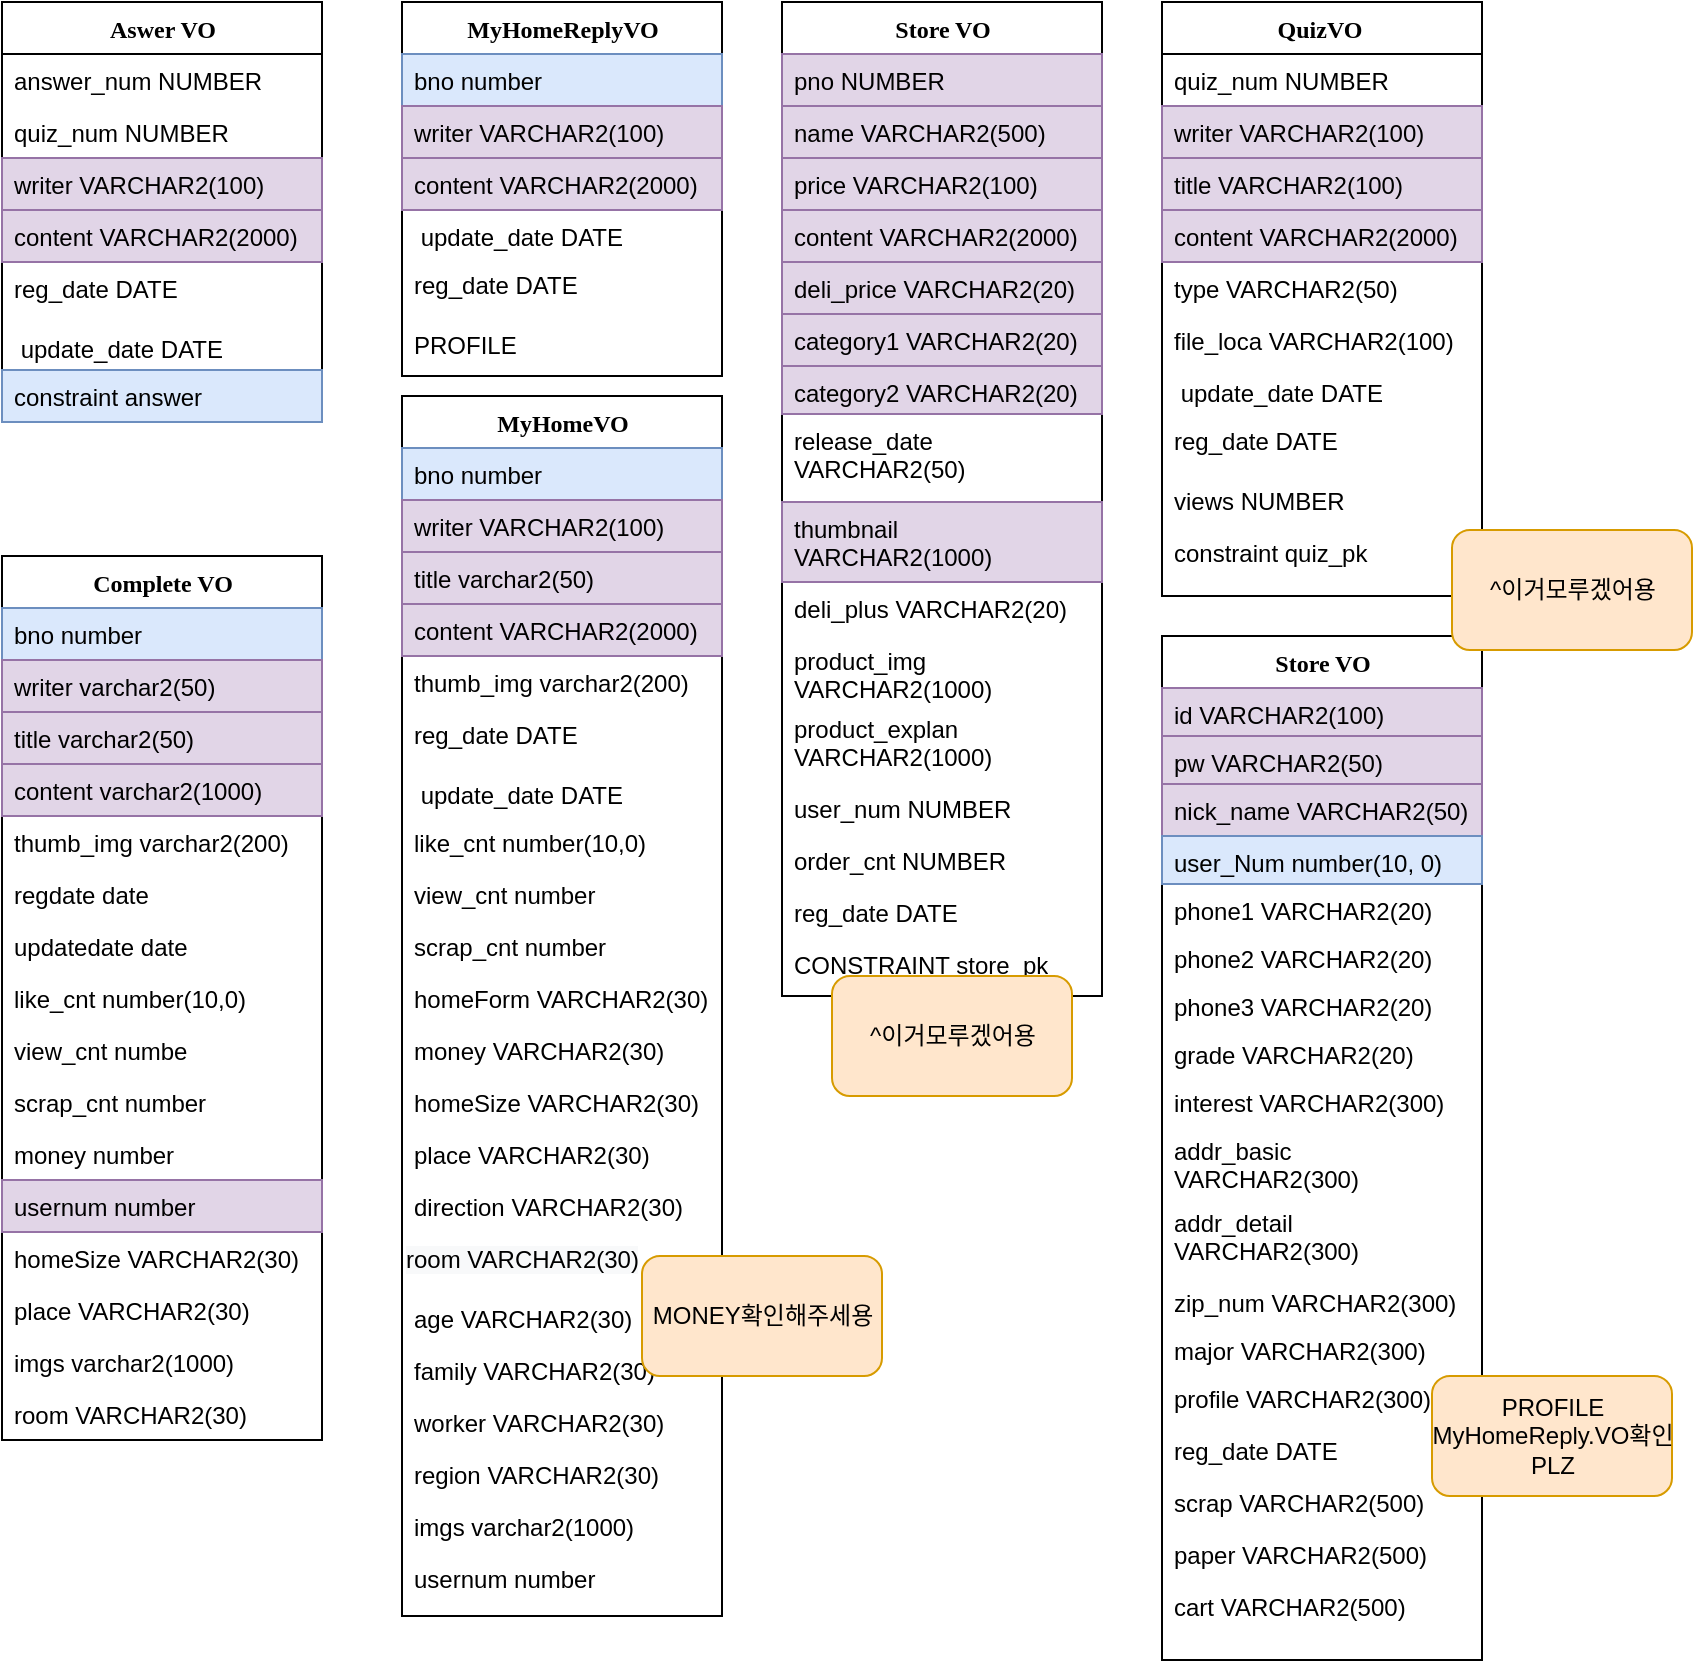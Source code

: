 <mxfile version="15.4.3" type="github">
  <diagram name="Page-1" id="9f46799a-70d6-7492-0946-bef42562c5a5">
    <mxGraphModel dx="954" dy="718" grid="1" gridSize="10" guides="1" tooltips="1" connect="1" arrows="1" fold="1" page="1" pageScale="1" pageWidth="1100" pageHeight="850" background="none" math="0" shadow="0">
      <root>
        <mxCell id="0" />
        <mxCell id="1" parent="0" />
        <mxCell id="78961159f06e98e8-17" value="Aswer VO" style="swimlane;html=1;fontStyle=1;align=center;verticalAlign=top;childLayout=stackLayout;horizontal=1;startSize=26;horizontalStack=0;resizeParent=1;resizeLast=0;collapsible=1;marginBottom=0;swimlaneFillColor=#ffffff;rounded=0;shadow=0;comic=0;labelBackgroundColor=none;strokeWidth=1;fillColor=none;fontFamily=Verdana;fontSize=12" parent="1" vertex="1">
          <mxGeometry x="90" y="83" width="160" height="210" as="geometry" />
        </mxCell>
        <mxCell id="78961159f06e98e8-21" value="answer_num NUMBER" style="text;html=1;strokeColor=none;fillColor=none;align=left;verticalAlign=top;spacingLeft=4;spacingRight=4;whiteSpace=wrap;overflow=hidden;rotatable=0;points=[[0,0.5],[1,0.5]];portConstraint=eastwest;" parent="78961159f06e98e8-17" vertex="1">
          <mxGeometry y="26" width="160" height="26" as="geometry" />
        </mxCell>
        <mxCell id="78961159f06e98e8-23" value="quiz_num NUMBER" style="text;html=1;strokeColor=none;fillColor=none;align=left;verticalAlign=top;spacingLeft=4;spacingRight=4;whiteSpace=wrap;overflow=hidden;rotatable=0;points=[[0,0.5],[1,0.5]];portConstraint=eastwest;" parent="78961159f06e98e8-17" vertex="1">
          <mxGeometry y="52" width="160" height="26" as="geometry" />
        </mxCell>
        <mxCell id="78961159f06e98e8-25" value="writer VARCHAR2(100)&amp;nbsp;" style="text;html=1;strokeColor=#9673a6;fillColor=#e1d5e7;align=left;verticalAlign=top;spacingLeft=4;spacingRight=4;whiteSpace=wrap;overflow=hidden;rotatable=0;points=[[0,0.5],[1,0.5]];portConstraint=eastwest;" parent="78961159f06e98e8-17" vertex="1">
          <mxGeometry y="78" width="160" height="26" as="geometry" />
        </mxCell>
        <mxCell id="78961159f06e98e8-26" value="content VARCHAR2(2000)" style="text;html=1;strokeColor=#9673a6;fillColor=#e1d5e7;align=left;verticalAlign=top;spacingLeft=4;spacingRight=4;whiteSpace=wrap;overflow=hidden;rotatable=0;points=[[0,0.5],[1,0.5]];portConstraint=eastwest;" parent="78961159f06e98e8-17" vertex="1">
          <mxGeometry y="104" width="160" height="26" as="geometry" />
        </mxCell>
        <mxCell id="78961159f06e98e8-24" value="reg_date DATE" style="text;html=1;strokeColor=none;fillColor=none;align=left;verticalAlign=top;spacingLeft=4;spacingRight=4;whiteSpace=wrap;overflow=hidden;rotatable=0;points=[[0,0.5],[1,0.5]];portConstraint=eastwest;" parent="78961159f06e98e8-17" vertex="1">
          <mxGeometry y="130" width="160" height="30" as="geometry" />
        </mxCell>
        <mxCell id="WfXAc8ZXfEWge1UfefIR-1" value="&amp;nbsp;update_date DATE" style="text;html=1;strokeColor=none;fillColor=none;align=left;verticalAlign=top;spacingLeft=4;spacingRight=4;whiteSpace=wrap;overflow=hidden;rotatable=0;points=[[0,0.5],[1,0.5]];portConstraint=eastwest;" vertex="1" parent="78961159f06e98e8-17">
          <mxGeometry y="160" width="160" height="24" as="geometry" />
        </mxCell>
        <mxCell id="78961159f06e98e8-32" value="constraint answer" style="text;html=1;strokeColor=#6c8ebf;fillColor=#dae8fc;align=left;verticalAlign=top;spacingLeft=4;spacingRight=4;whiteSpace=wrap;overflow=hidden;rotatable=0;points=[[0,0.5],[1,0.5]];portConstraint=eastwest;" parent="78961159f06e98e8-17" vertex="1">
          <mxGeometry y="184" width="160" height="26" as="geometry" />
        </mxCell>
        <mxCell id="78961159f06e98e8-30" value="MyHomeReplyVO" style="swimlane;html=1;fontStyle=1;align=center;verticalAlign=top;childLayout=stackLayout;horizontal=1;startSize=26;horizontalStack=0;resizeParent=1;resizeLast=0;collapsible=1;marginBottom=0;swimlaneFillColor=#ffffff;rounded=0;shadow=0;comic=0;labelBackgroundColor=none;strokeWidth=1;fillColor=none;fontFamily=Verdana;fontSize=12" parent="1" vertex="1">
          <mxGeometry x="290" y="83" width="160" height="187" as="geometry" />
        </mxCell>
        <mxCell id="WfXAc8ZXfEWge1UfefIR-13" value="bno number" style="text;html=1;strokeColor=#6c8ebf;fillColor=#dae8fc;align=left;verticalAlign=top;spacingLeft=4;spacingRight=4;whiteSpace=wrap;overflow=hidden;rotatable=0;points=[[0,0.5],[1,0.5]];portConstraint=eastwest;" vertex="1" parent="78961159f06e98e8-30">
          <mxGeometry y="26" width="160" height="26" as="geometry" />
        </mxCell>
        <mxCell id="WfXAc8ZXfEWge1UfefIR-15" value="writer VARCHAR2(100)&amp;nbsp;" style="text;html=1;strokeColor=#9673a6;fillColor=#e1d5e7;align=left;verticalAlign=top;spacingLeft=4;spacingRight=4;whiteSpace=wrap;overflow=hidden;rotatable=0;points=[[0,0.5],[1,0.5]];portConstraint=eastwest;" vertex="1" parent="78961159f06e98e8-30">
          <mxGeometry y="52" width="160" height="26" as="geometry" />
        </mxCell>
        <mxCell id="WfXAc8ZXfEWge1UfefIR-16" value="content VARCHAR2(2000)" style="text;html=1;strokeColor=#9673a6;fillColor=#e1d5e7;align=left;verticalAlign=top;spacingLeft=4;spacingRight=4;whiteSpace=wrap;overflow=hidden;rotatable=0;points=[[0,0.5],[1,0.5]];portConstraint=eastwest;" vertex="1" parent="78961159f06e98e8-30">
          <mxGeometry y="78" width="160" height="26" as="geometry" />
        </mxCell>
        <mxCell id="WfXAc8ZXfEWge1UfefIR-18" value="&amp;nbsp;update_date DATE" style="text;html=1;strokeColor=none;fillColor=none;align=left;verticalAlign=top;spacingLeft=4;spacingRight=4;whiteSpace=wrap;overflow=hidden;rotatable=0;points=[[0,0.5],[1,0.5]];portConstraint=eastwest;" vertex="1" parent="78961159f06e98e8-30">
          <mxGeometry y="104" width="160" height="24" as="geometry" />
        </mxCell>
        <mxCell id="WfXAc8ZXfEWge1UfefIR-19" value="reg_date DATE" style="text;html=1;strokeColor=none;fillColor=none;align=left;verticalAlign=top;spacingLeft=4;spacingRight=4;whiteSpace=wrap;overflow=hidden;rotatable=0;points=[[0,0.5],[1,0.5]];portConstraint=eastwest;" vertex="1" parent="78961159f06e98e8-30">
          <mxGeometry y="128" width="160" height="30" as="geometry" />
        </mxCell>
        <mxCell id="78961159f06e98e8-109" value="PROFILE" style="text;html=1;strokeColor=none;fillColor=none;align=left;verticalAlign=top;spacingLeft=4;spacingRight=4;whiteSpace=wrap;overflow=hidden;rotatable=0;points=[[0,0.5],[1,0.5]];portConstraint=eastwest;" parent="78961159f06e98e8-30" vertex="1">
          <mxGeometry y="158" width="160" height="26" as="geometry" />
        </mxCell>
        <mxCell id="78961159f06e98e8-56" value="Complete VO" style="swimlane;html=1;fontStyle=1;align=center;verticalAlign=top;childLayout=stackLayout;horizontal=1;startSize=26;horizontalStack=0;resizeParent=1;resizeLast=0;collapsible=1;marginBottom=0;swimlaneFillColor=#ffffff;rounded=0;shadow=0;comic=0;labelBackgroundColor=none;strokeWidth=1;fillColor=none;fontFamily=Verdana;fontSize=12" parent="1" vertex="1">
          <mxGeometry x="90" y="360" width="160" height="442" as="geometry" />
        </mxCell>
        <mxCell id="78961159f06e98e8-57" value="bno number" style="text;html=1;strokeColor=#6c8ebf;fillColor=#dae8fc;align=left;verticalAlign=top;spacingLeft=4;spacingRight=4;whiteSpace=wrap;overflow=hidden;rotatable=0;points=[[0,0.5],[1,0.5]];portConstraint=eastwest;" parent="78961159f06e98e8-56" vertex="1">
          <mxGeometry y="26" width="160" height="26" as="geometry" />
        </mxCell>
        <mxCell id="78961159f06e98e8-58" value="writer varchar2(50)" style="text;html=1;strokeColor=#9673a6;fillColor=#e1d5e7;align=left;verticalAlign=top;spacingLeft=4;spacingRight=4;whiteSpace=wrap;overflow=hidden;rotatable=0;points=[[0,0.5],[1,0.5]];portConstraint=eastwest;" parent="78961159f06e98e8-56" vertex="1">
          <mxGeometry y="52" width="160" height="26" as="geometry" />
        </mxCell>
        <mxCell id="78961159f06e98e8-59" value="title varchar2(50)" style="text;html=1;strokeColor=#9673a6;fillColor=#e1d5e7;align=left;verticalAlign=top;spacingLeft=4;spacingRight=4;whiteSpace=wrap;overflow=hidden;rotatable=0;points=[[0,0.5],[1,0.5]];portConstraint=eastwest;" parent="78961159f06e98e8-56" vertex="1">
          <mxGeometry y="78" width="160" height="26" as="geometry" />
        </mxCell>
        <mxCell id="78961159f06e98e8-60" value="content varchar2(1000)" style="text;html=1;strokeColor=#9673a6;fillColor=#e1d5e7;align=left;verticalAlign=top;spacingLeft=4;spacingRight=4;whiteSpace=wrap;overflow=hidden;rotatable=0;points=[[0,0.5],[1,0.5]];portConstraint=eastwest;" parent="78961159f06e98e8-56" vertex="1">
          <mxGeometry y="104" width="160" height="26" as="geometry" />
        </mxCell>
        <mxCell id="78961159f06e98e8-61" value="thumb_img varchar2(200)" style="text;html=1;strokeColor=none;fillColor=none;align=left;verticalAlign=top;spacingLeft=4;spacingRight=4;whiteSpace=wrap;overflow=hidden;rotatable=0;points=[[0,0.5],[1,0.5]];portConstraint=eastwest;" parent="78961159f06e98e8-56" vertex="1">
          <mxGeometry y="130" width="160" height="26" as="geometry" />
        </mxCell>
        <mxCell id="78961159f06e98e8-62" value="regdate date" style="text;html=1;strokeColor=none;fillColor=none;align=left;verticalAlign=top;spacingLeft=4;spacingRight=4;whiteSpace=wrap;overflow=hidden;rotatable=0;points=[[0,0.5],[1,0.5]];portConstraint=eastwest;" parent="78961159f06e98e8-56" vertex="1">
          <mxGeometry y="156" width="160" height="26" as="geometry" />
        </mxCell>
        <mxCell id="78961159f06e98e8-63" value="updatedate date" style="text;html=1;strokeColor=none;fillColor=none;align=left;verticalAlign=top;spacingLeft=4;spacingRight=4;whiteSpace=wrap;overflow=hidden;rotatable=0;points=[[0,0.5],[1,0.5]];portConstraint=eastwest;" parent="78961159f06e98e8-56" vertex="1">
          <mxGeometry y="182" width="160" height="26" as="geometry" />
        </mxCell>
        <mxCell id="78961159f06e98e8-65" value="like_cnt number(10,0)" style="text;html=1;strokeColor=none;fillColor=none;align=left;verticalAlign=top;spacingLeft=4;spacingRight=4;whiteSpace=wrap;overflow=hidden;rotatable=0;points=[[0,0.5],[1,0.5]];portConstraint=eastwest;" parent="78961159f06e98e8-56" vertex="1">
          <mxGeometry y="208" width="160" height="26" as="geometry" />
        </mxCell>
        <mxCell id="78961159f06e98e8-66" value="view_cnt numbe" style="text;html=1;strokeColor=none;fillColor=none;align=left;verticalAlign=top;spacingLeft=4;spacingRight=4;whiteSpace=wrap;overflow=hidden;rotatable=0;points=[[0,0.5],[1,0.5]];portConstraint=eastwest;" parent="78961159f06e98e8-56" vertex="1">
          <mxGeometry y="234" width="160" height="26" as="geometry" />
        </mxCell>
        <mxCell id="78961159f06e98e8-68" value="scrap_cnt number" style="text;html=1;strokeColor=none;fillColor=none;align=left;verticalAlign=top;spacingLeft=4;spacingRight=4;whiteSpace=wrap;overflow=hidden;rotatable=0;points=[[0,0.5],[1,0.5]];portConstraint=eastwest;" parent="78961159f06e98e8-56" vertex="1">
          <mxGeometry y="260" width="160" height="26" as="geometry" />
        </mxCell>
        <mxCell id="78961159f06e98e8-71" value="money number" style="text;html=1;strokeColor=none;fillColor=none;align=left;verticalAlign=top;spacingLeft=4;spacingRight=4;whiteSpace=wrap;overflow=hidden;rotatable=0;points=[[0,0.5],[1,0.5]];portConstraint=eastwest;" parent="78961159f06e98e8-56" vertex="1">
          <mxGeometry y="286" width="160" height="26" as="geometry" />
        </mxCell>
        <mxCell id="78961159f06e98e8-76" value="usernum number" style="text;html=1;strokeColor=#9673a6;fillColor=#e1d5e7;align=left;verticalAlign=top;spacingLeft=4;spacingRight=4;whiteSpace=wrap;overflow=hidden;rotatable=0;points=[[0,0.5],[1,0.5]];portConstraint=eastwest;" parent="78961159f06e98e8-56" vertex="1">
          <mxGeometry y="312" width="160" height="26" as="geometry" />
        </mxCell>
        <mxCell id="WfXAc8ZXfEWge1UfefIR-9" value="homeSize VARCHAR2(30)" style="text;html=1;strokeColor=none;fillColor=none;align=left;verticalAlign=top;spacingLeft=4;spacingRight=4;whiteSpace=wrap;overflow=hidden;rotatable=0;points=[[0,0.5],[1,0.5]];portConstraint=eastwest;" vertex="1" parent="78961159f06e98e8-56">
          <mxGeometry y="338" width="160" height="26" as="geometry" />
        </mxCell>
        <mxCell id="WfXAc8ZXfEWge1UfefIR-10" value="place VARCHAR2(30)" style="text;html=1;strokeColor=none;fillColor=none;align=left;verticalAlign=top;spacingLeft=4;spacingRight=4;whiteSpace=wrap;overflow=hidden;rotatable=0;points=[[0,0.5],[1,0.5]];portConstraint=eastwest;" vertex="1" parent="78961159f06e98e8-56">
          <mxGeometry y="364" width="160" height="26" as="geometry" />
        </mxCell>
        <mxCell id="WfXAc8ZXfEWge1UfefIR-12" value="imgs varchar2(1000)" style="text;html=1;strokeColor=none;fillColor=none;align=left;verticalAlign=top;spacingLeft=4;spacingRight=4;whiteSpace=wrap;overflow=hidden;rotatable=0;points=[[0,0.5],[1,0.5]];portConstraint=eastwest;" vertex="1" parent="78961159f06e98e8-56">
          <mxGeometry y="390" width="160" height="26" as="geometry" />
        </mxCell>
        <mxCell id="WfXAc8ZXfEWge1UfefIR-11" value="room VARCHAR2(30)" style="text;html=1;strokeColor=none;fillColor=none;align=left;verticalAlign=top;spacingLeft=4;spacingRight=4;whiteSpace=wrap;overflow=hidden;rotatable=0;points=[[0,0.5],[1,0.5]];portConstraint=eastwest;" vertex="1" parent="78961159f06e98e8-56">
          <mxGeometry y="416" width="160" height="26" as="geometry" />
        </mxCell>
        <mxCell id="78961159f06e98e8-69" value="MyHomeVO" style="swimlane;html=1;fontStyle=1;align=center;verticalAlign=top;childLayout=stackLayout;horizontal=1;startSize=26;horizontalStack=0;resizeParent=1;resizeLast=0;collapsible=1;marginBottom=0;swimlaneFillColor=#ffffff;rounded=0;shadow=0;comic=0;labelBackgroundColor=none;strokeWidth=1;fillColor=none;fontFamily=Verdana;fontSize=12" parent="1" vertex="1">
          <mxGeometry x="290" y="280" width="160" height="610" as="geometry" />
        </mxCell>
        <mxCell id="WfXAc8ZXfEWge1UfefIR-20" value="bno number" style="text;html=1;strokeColor=#6c8ebf;fillColor=#dae8fc;align=left;verticalAlign=top;spacingLeft=4;spacingRight=4;whiteSpace=wrap;overflow=hidden;rotatable=0;points=[[0,0.5],[1,0.5]];portConstraint=eastwest;" vertex="1" parent="78961159f06e98e8-69">
          <mxGeometry y="26" width="160" height="26" as="geometry" />
        </mxCell>
        <mxCell id="WfXAc8ZXfEWge1UfefIR-21" value="writer VARCHAR2(100)&amp;nbsp;" style="text;html=1;strokeColor=#9673a6;fillColor=#e1d5e7;align=left;verticalAlign=top;spacingLeft=4;spacingRight=4;whiteSpace=wrap;overflow=hidden;rotatable=0;points=[[0,0.5],[1,0.5]];portConstraint=eastwest;" vertex="1" parent="78961159f06e98e8-69">
          <mxGeometry y="52" width="160" height="26" as="geometry" />
        </mxCell>
        <mxCell id="WfXAc8ZXfEWge1UfefIR-22" value="title varchar2(50)" style="text;html=1;strokeColor=#9673a6;fillColor=#e1d5e7;align=left;verticalAlign=top;spacingLeft=4;spacingRight=4;whiteSpace=wrap;overflow=hidden;rotatable=0;points=[[0,0.5],[1,0.5]];portConstraint=eastwest;" vertex="1" parent="78961159f06e98e8-69">
          <mxGeometry y="78" width="160" height="26" as="geometry" />
        </mxCell>
        <mxCell id="WfXAc8ZXfEWge1UfefIR-23" value="content VARCHAR2(2000)" style="text;html=1;strokeColor=#9673a6;fillColor=#e1d5e7;align=left;verticalAlign=top;spacingLeft=4;spacingRight=4;whiteSpace=wrap;overflow=hidden;rotatable=0;points=[[0,0.5],[1,0.5]];portConstraint=eastwest;" vertex="1" parent="78961159f06e98e8-69">
          <mxGeometry y="104" width="160" height="26" as="geometry" />
        </mxCell>
        <mxCell id="78961159f06e98e8-110" value="thumb_img varchar2(200)" style="text;html=1;strokeColor=none;fillColor=none;align=left;verticalAlign=top;spacingLeft=4;spacingRight=4;whiteSpace=wrap;overflow=hidden;rotatable=0;points=[[0,0.5],[1,0.5]];portConstraint=eastwest;" parent="78961159f06e98e8-69" vertex="1">
          <mxGeometry y="130" width="160" height="26" as="geometry" />
        </mxCell>
        <mxCell id="WfXAc8ZXfEWge1UfefIR-24" value="reg_date DATE" style="text;html=1;strokeColor=none;fillColor=none;align=left;verticalAlign=top;spacingLeft=4;spacingRight=4;whiteSpace=wrap;overflow=hidden;rotatable=0;points=[[0,0.5],[1,0.5]];portConstraint=eastwest;" vertex="1" parent="78961159f06e98e8-69">
          <mxGeometry y="156" width="160" height="30" as="geometry" />
        </mxCell>
        <mxCell id="WfXAc8ZXfEWge1UfefIR-25" value="&amp;nbsp;update_date DATE" style="text;html=1;strokeColor=none;fillColor=none;align=left;verticalAlign=top;spacingLeft=4;spacingRight=4;whiteSpace=wrap;overflow=hidden;rotatable=0;points=[[0,0.5],[1,0.5]];portConstraint=eastwest;" vertex="1" parent="78961159f06e98e8-69">
          <mxGeometry y="186" width="160" height="24" as="geometry" />
        </mxCell>
        <mxCell id="78961159f06e98e8-50" value="like_cnt number(10,0)" style="text;html=1;strokeColor=none;fillColor=none;align=left;verticalAlign=top;spacingLeft=4;spacingRight=4;whiteSpace=wrap;overflow=hidden;rotatable=0;points=[[0,0.5],[1,0.5]];portConstraint=eastwest;" parent="78961159f06e98e8-69" vertex="1">
          <mxGeometry y="210" width="160" height="26" as="geometry" />
        </mxCell>
        <mxCell id="78961159f06e98e8-49" value="view_cnt number" style="text;html=1;strokeColor=none;fillColor=none;align=left;verticalAlign=top;spacingLeft=4;spacingRight=4;whiteSpace=wrap;overflow=hidden;rotatable=0;points=[[0,0.5],[1,0.5]];portConstraint=eastwest;" parent="78961159f06e98e8-69" vertex="1">
          <mxGeometry y="236" width="160" height="26" as="geometry" />
        </mxCell>
        <mxCell id="78961159f06e98e8-45" value="scrap_cnt number" style="text;html=1;strokeColor=none;fillColor=none;align=left;verticalAlign=top;spacingLeft=4;spacingRight=4;whiteSpace=wrap;overflow=hidden;rotatable=0;points=[[0,0.5],[1,0.5]];portConstraint=eastwest;" parent="78961159f06e98e8-69" vertex="1">
          <mxGeometry y="262" width="160" height="26" as="geometry" />
        </mxCell>
        <mxCell id="78961159f06e98e8-44" value="homeForm VARCHAR2(30)" style="text;html=1;strokeColor=none;fillColor=none;align=left;verticalAlign=top;spacingLeft=4;spacingRight=4;whiteSpace=wrap;overflow=hidden;rotatable=0;points=[[0,0.5],[1,0.5]];portConstraint=eastwest;" parent="78961159f06e98e8-69" vertex="1">
          <mxGeometry y="288" width="160" height="26" as="geometry" />
        </mxCell>
        <mxCell id="78961159f06e98e8-83" value="money VARCHAR2(30)" style="text;html=1;strokeColor=none;fillColor=none;align=left;verticalAlign=top;spacingLeft=4;spacingRight=4;whiteSpace=wrap;overflow=hidden;rotatable=0;points=[[0,0.5],[1,0.5]];portConstraint=eastwest;" parent="78961159f06e98e8-69" vertex="1">
          <mxGeometry y="314" width="160" height="26" as="geometry" />
        </mxCell>
        <mxCell id="78961159f06e98e8-97" value="homeSize VARCHAR2(30)" style="text;html=1;strokeColor=none;fillColor=none;align=left;verticalAlign=top;spacingLeft=4;spacingRight=4;whiteSpace=wrap;overflow=hidden;rotatable=0;points=[[0,0.5],[1,0.5]];portConstraint=eastwest;" parent="78961159f06e98e8-69" vertex="1">
          <mxGeometry y="340" width="160" height="26" as="geometry" />
        </mxCell>
        <mxCell id="78961159f06e98e8-98" value="place VARCHAR2(30)" style="text;html=1;strokeColor=none;fillColor=none;align=left;verticalAlign=top;spacingLeft=4;spacingRight=4;whiteSpace=wrap;overflow=hidden;rotatable=0;points=[[0,0.5],[1,0.5]];portConstraint=eastwest;" parent="78961159f06e98e8-69" vertex="1">
          <mxGeometry y="366" width="160" height="26" as="geometry" />
        </mxCell>
        <mxCell id="78961159f06e98e8-96" value="direction VARCHAR2(30)" style="text;html=1;strokeColor=none;fillColor=none;align=left;verticalAlign=top;spacingLeft=4;spacingRight=4;whiteSpace=wrap;overflow=hidden;rotatable=0;points=[[0,0.5],[1,0.5]];portConstraint=eastwest;" parent="78961159f06e98e8-69" vertex="1">
          <mxGeometry y="392" width="160" height="26" as="geometry" />
        </mxCell>
        <mxCell id="WfXAc8ZXfEWge1UfefIR-40" value="&lt;span style=&quot;color: rgb(0 , 0 , 0) ; font-family: &amp;#34;helvetica&amp;#34; ; font-size: 12px ; font-style: normal ; font-weight: 400 ; letter-spacing: normal ; text-align: left ; text-indent: 0px ; text-transform: none ; word-spacing: 0px ; background-color: rgb(248 , 249 , 250) ; display: inline ; float: none&quot;&gt;room VARCHAR2(30)&lt;/span&gt;" style="text;whiteSpace=wrap;html=1;" vertex="1" parent="78961159f06e98e8-69">
          <mxGeometry y="418" width="160" height="30" as="geometry" />
        </mxCell>
        <mxCell id="78961159f06e98e8-87" value="age VARCHAR2(30)" style="text;html=1;strokeColor=none;fillColor=none;align=left;verticalAlign=top;spacingLeft=4;spacingRight=4;whiteSpace=wrap;overflow=hidden;rotatable=0;points=[[0,0.5],[1,0.5]];portConstraint=eastwest;" parent="78961159f06e98e8-69" vertex="1">
          <mxGeometry y="448" width="160" height="26" as="geometry" />
        </mxCell>
        <mxCell id="78961159f06e98e8-88" value="family VARCHAR2(30)" style="text;html=1;strokeColor=none;fillColor=none;align=left;verticalAlign=top;spacingLeft=4;spacingRight=4;whiteSpace=wrap;overflow=hidden;rotatable=0;points=[[0,0.5],[1,0.5]];portConstraint=eastwest;" parent="78961159f06e98e8-69" vertex="1">
          <mxGeometry y="474" width="160" height="26" as="geometry" />
        </mxCell>
        <mxCell id="WfXAc8ZXfEWge1UfefIR-30" value="worker VARCHAR2(30)" style="text;html=1;strokeColor=none;fillColor=none;align=left;verticalAlign=top;spacingLeft=4;spacingRight=4;whiteSpace=wrap;overflow=hidden;rotatable=0;points=[[0,0.5],[1,0.5]];portConstraint=eastwest;" vertex="1" parent="78961159f06e98e8-69">
          <mxGeometry y="500" width="160" height="26" as="geometry" />
        </mxCell>
        <mxCell id="WfXAc8ZXfEWge1UfefIR-31" value="region VARCHAR2(30)" style="text;html=1;strokeColor=none;fillColor=none;align=left;verticalAlign=top;spacingLeft=4;spacingRight=4;whiteSpace=wrap;overflow=hidden;rotatable=0;points=[[0,0.5],[1,0.5]];portConstraint=eastwest;" vertex="1" parent="78961159f06e98e8-69">
          <mxGeometry y="526" width="160" height="26" as="geometry" />
        </mxCell>
        <mxCell id="WfXAc8ZXfEWge1UfefIR-32" value="imgs varchar2(1000)" style="text;html=1;strokeColor=none;fillColor=none;align=left;verticalAlign=top;spacingLeft=4;spacingRight=4;whiteSpace=wrap;overflow=hidden;rotatable=0;points=[[0,0.5],[1,0.5]];portConstraint=eastwest;" vertex="1" parent="78961159f06e98e8-69">
          <mxGeometry y="552" width="160" height="26" as="geometry" />
        </mxCell>
        <mxCell id="WfXAc8ZXfEWge1UfefIR-28" value="usernum number" style="text;html=1;strokeColor=none;fillColor=none;align=left;verticalAlign=top;spacingLeft=4;spacingRight=4;whiteSpace=wrap;overflow=hidden;rotatable=0;points=[[0,0.5],[1,0.5]];portConstraint=eastwest;" vertex="1" parent="78961159f06e98e8-69">
          <mxGeometry y="578" width="160" height="26" as="geometry" />
        </mxCell>
        <mxCell id="78961159f06e98e8-82" value="QuizVO&amp;nbsp;" style="swimlane;html=1;fontStyle=1;align=center;verticalAlign=top;childLayout=stackLayout;horizontal=1;startSize=26;horizontalStack=0;resizeParent=1;resizeLast=0;collapsible=1;marginBottom=0;swimlaneFillColor=#ffffff;rounded=0;shadow=0;comic=0;labelBackgroundColor=none;strokeWidth=1;fillColor=none;fontFamily=Verdana;fontSize=12" parent="1" vertex="1">
          <mxGeometry x="670" y="83" width="160" height="297" as="geometry" />
        </mxCell>
        <mxCell id="78961159f06e98e8-84" value="quiz_num NUMBER" style="text;html=1;strokeColor=none;fillColor=none;align=left;verticalAlign=top;spacingLeft=4;spacingRight=4;whiteSpace=wrap;overflow=hidden;rotatable=0;points=[[0,0.5],[1,0.5]];portConstraint=eastwest;" parent="78961159f06e98e8-82" vertex="1">
          <mxGeometry y="26" width="160" height="26" as="geometry" />
        </mxCell>
        <mxCell id="78961159f06e98e8-85" value="writer VARCHAR2(100)" style="text;html=1;strokeColor=#9673a6;fillColor=#e1d5e7;align=left;verticalAlign=top;spacingLeft=4;spacingRight=4;whiteSpace=wrap;overflow=hidden;rotatable=0;points=[[0,0.5],[1,0.5]];portConstraint=eastwest;" parent="78961159f06e98e8-82" vertex="1">
          <mxGeometry y="52" width="160" height="26" as="geometry" />
        </mxCell>
        <mxCell id="WfXAc8ZXfEWge1UfefIR-39" value="title VARCHAR2(100)" style="text;html=1;strokeColor=#9673a6;fillColor=#e1d5e7;align=left;verticalAlign=top;spacingLeft=4;spacingRight=4;whiteSpace=wrap;overflow=hidden;rotatable=0;points=[[0,0.5],[1,0.5]];portConstraint=eastwest;" vertex="1" parent="78961159f06e98e8-82">
          <mxGeometry y="78" width="160" height="26" as="geometry" />
        </mxCell>
        <mxCell id="WfXAc8ZXfEWge1UfefIR-38" value="content VARCHAR2(2000)" style="text;html=1;strokeColor=#9673a6;fillColor=#e1d5e7;align=left;verticalAlign=top;spacingLeft=4;spacingRight=4;whiteSpace=wrap;overflow=hidden;rotatable=0;points=[[0,0.5],[1,0.5]];portConstraint=eastwest;" vertex="1" parent="78961159f06e98e8-82">
          <mxGeometry y="104" width="160" height="26" as="geometry" />
        </mxCell>
        <mxCell id="WfXAc8ZXfEWge1UfefIR-37" value="type VARCHAR2(50)" style="text;html=1;strokeColor=none;fillColor=none;align=left;verticalAlign=top;spacingLeft=4;spacingRight=4;whiteSpace=wrap;overflow=hidden;rotatable=0;points=[[0,0.5],[1,0.5]];portConstraint=eastwest;" vertex="1" parent="78961159f06e98e8-82">
          <mxGeometry y="130" width="160" height="26" as="geometry" />
        </mxCell>
        <mxCell id="78961159f06e98e8-86" value="file_loca VARCHAR2(100)" style="text;html=1;strokeColor=none;fillColor=none;align=left;verticalAlign=top;spacingLeft=4;spacingRight=4;whiteSpace=wrap;overflow=hidden;rotatable=0;points=[[0,0.5],[1,0.5]];portConstraint=eastwest;" parent="78961159f06e98e8-82" vertex="1">
          <mxGeometry y="156" width="160" height="26" as="geometry" />
        </mxCell>
        <mxCell id="WfXAc8ZXfEWge1UfefIR-41" value="&amp;nbsp;update_date DATE" style="text;html=1;strokeColor=none;fillColor=none;align=left;verticalAlign=top;spacingLeft=4;spacingRight=4;whiteSpace=wrap;overflow=hidden;rotatable=0;points=[[0,0.5],[1,0.5]];portConstraint=eastwest;" vertex="1" parent="78961159f06e98e8-82">
          <mxGeometry y="182" width="160" height="24" as="geometry" />
        </mxCell>
        <mxCell id="WfXAc8ZXfEWge1UfefIR-42" value="reg_date DATE" style="text;html=1;strokeColor=none;fillColor=none;align=left;verticalAlign=top;spacingLeft=4;spacingRight=4;whiteSpace=wrap;overflow=hidden;rotatable=0;points=[[0,0.5],[1,0.5]];portConstraint=eastwest;" vertex="1" parent="78961159f06e98e8-82">
          <mxGeometry y="206" width="160" height="30" as="geometry" />
        </mxCell>
        <mxCell id="WfXAc8ZXfEWge1UfefIR-36" value="views NUMBER" style="text;html=1;strokeColor=none;fillColor=none;align=left;verticalAlign=top;spacingLeft=4;spacingRight=4;whiteSpace=wrap;overflow=hidden;rotatable=0;points=[[0,0.5],[1,0.5]];portConstraint=eastwest;" vertex="1" parent="78961159f06e98e8-82">
          <mxGeometry y="236" width="160" height="26" as="geometry" />
        </mxCell>
        <mxCell id="WfXAc8ZXfEWge1UfefIR-35" value="constraint quiz_pk" style="text;html=1;strokeColor=none;fillColor=none;align=left;verticalAlign=top;spacingLeft=4;spacingRight=4;whiteSpace=wrap;overflow=hidden;rotatable=0;points=[[0,0.5],[1,0.5]];portConstraint=eastwest;" vertex="1" parent="78961159f06e98e8-82">
          <mxGeometry y="262" width="160" height="26" as="geometry" />
        </mxCell>
        <mxCell id="WfXAc8ZXfEWge1UfefIR-3" value="&lt;span style=&quot;color: rgba(0 , 0 , 0 , 0) ; font-family: monospace ; font-size: 0px&quot;&gt;%3CmxGraphModel%3E%3Croot%3E%3CmxCell%20id%3D%220%22%2F%3E%3CmxCell%20id%3D%221%22%20parent%3D%220%22%2F%3E%3CmxCell%20id%3D%222%22%20value%3D%22%2B%20field%3A%20type%22%20style%3D%22text%3Bhtml%3D1%3BstrokeColor%3Dnone%3BfillColor%3Dnone%3Balign%3Dleft%3BverticalAlign%3Dtop%3BspacingLeft%3D4%3BspacingRight%3D4%3BwhiteSpace%3Dwrap%3Boverflow%3Dhidden%3Brotatable%3D0%3Bpoints%3D%5B%5B0%2C0.5%5D%2C%5B1%2C0.5%5D%5D%3BportConstraint%3Deastwest%3B%22%20vertex%3D%221%22%20parent%3D%221%22%3E%3CmxGeometry%20x%3D%22430%22%20y%3D%22213%22%20width%3D%22160%22%20height%3D%2226%22%20as%3D%22geometry%22%2F%3E%3C%2FmxCell%3E%3C%2Froot%3E%3C%2FmxGraphModel%3E&lt;/span&gt;" style="text;html=1;strokeColor=none;fillColor=none;align=left;verticalAlign=top;spacingLeft=4;spacingRight=4;whiteSpace=wrap;overflow=hidden;rotatable=0;points=[[0,0.5],[1,0.5]];portConstraint=eastwest;" vertex="1" parent="1">
          <mxGeometry x="440" y="223" width="160" height="26" as="geometry" />
        </mxCell>
        <mxCell id="78961159f06e98e8-102" value="+ field: type" style="text;html=1;strokeColor=none;fillColor=none;align=left;verticalAlign=top;spacingLeft=4;spacingRight=4;whiteSpace=wrap;overflow=hidden;rotatable=0;points=[[0,0.5],[1,0.5]];portConstraint=eastwest;" parent="1" vertex="1">
          <mxGeometry x="540" y="500" width="160" height="26" as="geometry" />
        </mxCell>
        <mxCell id="WfXAc8ZXfEWge1UfefIR-54" value="Store VO" style="swimlane;html=1;fontStyle=1;align=center;verticalAlign=top;childLayout=stackLayout;horizontal=1;startSize=26;horizontalStack=0;resizeParent=1;resizeLast=0;collapsible=1;marginBottom=0;swimlaneFillColor=#ffffff;rounded=0;shadow=0;comic=0;labelBackgroundColor=none;strokeWidth=1;fillColor=none;fontFamily=Verdana;fontSize=12" vertex="1" parent="1">
          <mxGeometry x="480" y="83" width="160" height="497" as="geometry" />
        </mxCell>
        <mxCell id="WfXAc8ZXfEWge1UfefIR-55" value="pno NUMBER" style="text;html=1;strokeColor=#9673a6;fillColor=#e1d5e7;align=left;verticalAlign=top;spacingLeft=4;spacingRight=4;whiteSpace=wrap;overflow=hidden;rotatable=0;points=[[0,0.5],[1,0.5]];portConstraint=eastwest;" vertex="1" parent="WfXAc8ZXfEWge1UfefIR-54">
          <mxGeometry y="26" width="160" height="26" as="geometry" />
        </mxCell>
        <mxCell id="WfXAc8ZXfEWge1UfefIR-56" value="name VARCHAR2(500)" style="text;html=1;strokeColor=#9673a6;fillColor=#e1d5e7;align=left;verticalAlign=top;spacingLeft=4;spacingRight=4;whiteSpace=wrap;overflow=hidden;rotatable=0;points=[[0,0.5],[1,0.5]];portConstraint=eastwest;" vertex="1" parent="WfXAc8ZXfEWge1UfefIR-54">
          <mxGeometry y="52" width="160" height="26" as="geometry" />
        </mxCell>
        <mxCell id="WfXAc8ZXfEWge1UfefIR-57" value="price VARCHAR2(100)" style="text;html=1;strokeColor=#9673a6;fillColor=#e1d5e7;align=left;verticalAlign=top;spacingLeft=4;spacingRight=4;whiteSpace=wrap;overflow=hidden;rotatable=0;points=[[0,0.5],[1,0.5]];portConstraint=eastwest;" vertex="1" parent="WfXAc8ZXfEWge1UfefIR-54">
          <mxGeometry y="78" width="160" height="26" as="geometry" />
        </mxCell>
        <mxCell id="WfXAc8ZXfEWge1UfefIR-58" value="content VARCHAR2(2000)" style="text;html=1;strokeColor=#9673a6;fillColor=#e1d5e7;align=left;verticalAlign=top;spacingLeft=4;spacingRight=4;whiteSpace=wrap;overflow=hidden;rotatable=0;points=[[0,0.5],[1,0.5]];portConstraint=eastwest;" vertex="1" parent="WfXAc8ZXfEWge1UfefIR-54">
          <mxGeometry y="104" width="160" height="26" as="geometry" />
        </mxCell>
        <mxCell id="WfXAc8ZXfEWge1UfefIR-59" value="deli_price VARCHAR2(20)" style="text;html=1;strokeColor=#9673a6;fillColor=#e1d5e7;align=left;verticalAlign=top;spacingLeft=4;spacingRight=4;whiteSpace=wrap;overflow=hidden;rotatable=0;points=[[0,0.5],[1,0.5]];portConstraint=eastwest;" vertex="1" parent="WfXAc8ZXfEWge1UfefIR-54">
          <mxGeometry y="130" width="160" height="26" as="geometry" />
        </mxCell>
        <mxCell id="WfXAc8ZXfEWge1UfefIR-60" value="category1 VARCHAR2(20)" style="text;html=1;strokeColor=#9673a6;fillColor=#e1d5e7;align=left;verticalAlign=top;spacingLeft=4;spacingRight=4;whiteSpace=wrap;overflow=hidden;rotatable=0;points=[[0,0.5],[1,0.5]];portConstraint=eastwest;" vertex="1" parent="WfXAc8ZXfEWge1UfefIR-54">
          <mxGeometry y="156" width="160" height="26" as="geometry" />
        </mxCell>
        <mxCell id="WfXAc8ZXfEWge1UfefIR-61" value="category2 VARCHAR2(20)" style="text;html=1;strokeColor=#9673a6;fillColor=#e1d5e7;align=left;verticalAlign=top;spacingLeft=4;spacingRight=4;whiteSpace=wrap;overflow=hidden;rotatable=0;points=[[0,0.5],[1,0.5]];portConstraint=eastwest;" vertex="1" parent="WfXAc8ZXfEWge1UfefIR-54">
          <mxGeometry y="182" width="160" height="24" as="geometry" />
        </mxCell>
        <mxCell id="WfXAc8ZXfEWge1UfefIR-62" value="release_date VARCHAR2(50)" style="text;html=1;strokeColor=none;fillColor=none;align=left;verticalAlign=top;spacingLeft=4;spacingRight=4;whiteSpace=wrap;overflow=hidden;rotatable=0;points=[[0,0.5],[1,0.5]];portConstraint=eastwest;" vertex="1" parent="WfXAc8ZXfEWge1UfefIR-54">
          <mxGeometry y="206" width="160" height="44" as="geometry" />
        </mxCell>
        <mxCell id="WfXAc8ZXfEWge1UfefIR-63" value="thumbnail VARCHAR2(1000)" style="text;html=1;strokeColor=#9673a6;fillColor=#e1d5e7;align=left;verticalAlign=top;spacingLeft=4;spacingRight=4;whiteSpace=wrap;overflow=hidden;rotatable=0;points=[[0,0.5],[1,0.5]];portConstraint=eastwest;" vertex="1" parent="WfXAc8ZXfEWge1UfefIR-54">
          <mxGeometry y="250" width="160" height="40" as="geometry" />
        </mxCell>
        <mxCell id="WfXAc8ZXfEWge1UfefIR-64" value="deli_plus VARCHAR2(20)" style="text;html=1;strokeColor=none;fillColor=none;align=left;verticalAlign=top;spacingLeft=4;spacingRight=4;whiteSpace=wrap;overflow=hidden;rotatable=0;points=[[0,0.5],[1,0.5]];portConstraint=eastwest;" vertex="1" parent="WfXAc8ZXfEWge1UfefIR-54">
          <mxGeometry y="290" width="160" height="26" as="geometry" />
        </mxCell>
        <mxCell id="WfXAc8ZXfEWge1UfefIR-66" value="product_img VARCHAR2(1000)" style="text;html=1;align=left;verticalAlign=top;spacingLeft=4;spacingRight=4;whiteSpace=wrap;overflow=hidden;rotatable=0;points=[[0,0.5],[1,0.5]];portConstraint=eastwest;" vertex="1" parent="WfXAc8ZXfEWge1UfefIR-54">
          <mxGeometry y="316" width="160" height="34" as="geometry" />
        </mxCell>
        <mxCell id="WfXAc8ZXfEWge1UfefIR-67" value="product_explan VARCHAR2(1000)" style="text;html=1;align=left;verticalAlign=top;spacingLeft=4;spacingRight=4;whiteSpace=wrap;overflow=hidden;rotatable=0;points=[[0,0.5],[1,0.5]];portConstraint=eastwest;" vertex="1" parent="WfXAc8ZXfEWge1UfefIR-54">
          <mxGeometry y="350" width="160" height="40" as="geometry" />
        </mxCell>
        <mxCell id="WfXAc8ZXfEWge1UfefIR-68" value="user_num NUMBER" style="text;html=1;align=left;verticalAlign=top;spacingLeft=4;spacingRight=4;whiteSpace=wrap;overflow=hidden;rotatable=0;points=[[0,0.5],[1,0.5]];portConstraint=eastwest;" vertex="1" parent="WfXAc8ZXfEWge1UfefIR-54">
          <mxGeometry y="390" width="160" height="26" as="geometry" />
        </mxCell>
        <mxCell id="WfXAc8ZXfEWge1UfefIR-69" value="order_cnt NUMBER" style="text;html=1;align=left;verticalAlign=top;spacingLeft=4;spacingRight=4;whiteSpace=wrap;overflow=hidden;rotatable=0;points=[[0,0.5],[1,0.5]];portConstraint=eastwest;" vertex="1" parent="WfXAc8ZXfEWge1UfefIR-54">
          <mxGeometry y="416" width="160" height="26" as="geometry" />
        </mxCell>
        <mxCell id="WfXAc8ZXfEWge1UfefIR-70" value="reg_date DATE" style="text;html=1;align=left;verticalAlign=top;spacingLeft=4;spacingRight=4;whiteSpace=wrap;overflow=hidden;rotatable=0;points=[[0,0.5],[1,0.5]];portConstraint=eastwest;" vertex="1" parent="WfXAc8ZXfEWge1UfefIR-54">
          <mxGeometry y="442" width="160" height="26" as="geometry" />
        </mxCell>
        <mxCell id="WfXAc8ZXfEWge1UfefIR-71" value="CONSTRAINT store_pk" style="text;html=1;align=left;verticalAlign=top;spacingLeft=4;spacingRight=4;whiteSpace=wrap;overflow=hidden;rotatable=0;points=[[0,0.5],[1,0.5]];portConstraint=eastwest;" vertex="1" parent="WfXAc8ZXfEWge1UfefIR-54">
          <mxGeometry y="468" width="160" height="26" as="geometry" />
        </mxCell>
        <mxCell id="WfXAc8ZXfEWge1UfefIR-65" value="Store VO" style="swimlane;html=1;fontStyle=1;align=center;verticalAlign=top;childLayout=stackLayout;horizontal=1;startSize=26;horizontalStack=0;resizeParent=1;resizeLast=0;collapsible=1;marginBottom=0;swimlaneFillColor=#ffffff;rounded=0;shadow=0;comic=0;labelBackgroundColor=none;strokeWidth=1;fillColor=none;fontFamily=Verdana;fontSize=12" vertex="1" parent="1">
          <mxGeometry x="670" y="400" width="160" height="512" as="geometry" />
        </mxCell>
        <mxCell id="WfXAc8ZXfEWge1UfefIR-72" value="id VARCHAR2(100)" style="text;html=1;align=left;verticalAlign=top;spacingLeft=4;spacingRight=4;whiteSpace=wrap;overflow=hidden;rotatable=0;points=[[0,0.5],[1,0.5]];portConstraint=eastwest;fillColor=#e1d5e7;strokeColor=#9673a6;" vertex="1" parent="WfXAc8ZXfEWge1UfefIR-65">
          <mxGeometry y="26" width="160" height="24" as="geometry" />
        </mxCell>
        <mxCell id="WfXAc8ZXfEWge1UfefIR-88" value="pw VARCHAR2(50)" style="text;html=1;align=left;verticalAlign=top;spacingLeft=4;spacingRight=4;whiteSpace=wrap;overflow=hidden;rotatable=0;points=[[0,0.5],[1,0.5]];portConstraint=eastwest;fillColor=#e1d5e7;strokeColor=#9673a6;" vertex="1" parent="WfXAc8ZXfEWge1UfefIR-65">
          <mxGeometry y="50" width="160" height="24" as="geometry" />
        </mxCell>
        <mxCell id="WfXAc8ZXfEWge1UfefIR-73" value="nick_name VARCHAR2(50)" style="text;html=1;strokeColor=#9673a6;fillColor=#e1d5e7;align=left;verticalAlign=top;spacingLeft=4;spacingRight=4;whiteSpace=wrap;overflow=hidden;rotatable=0;points=[[0,0.5],[1,0.5]];portConstraint=eastwest;" vertex="1" parent="WfXAc8ZXfEWge1UfefIR-65">
          <mxGeometry y="74" width="160" height="26" as="geometry" />
        </mxCell>
        <mxCell id="WfXAc8ZXfEWge1UfefIR-87" value="user_Num number(10, 0)" style="text;html=1;align=left;verticalAlign=top;spacingLeft=4;spacingRight=4;whiteSpace=wrap;overflow=hidden;rotatable=0;points=[[0,0.5],[1,0.5]];portConstraint=eastwest;fillColor=#dae8fc;strokeColor=#6c8ebf;" vertex="1" parent="WfXAc8ZXfEWge1UfefIR-65">
          <mxGeometry y="100" width="160" height="24" as="geometry" />
        </mxCell>
        <mxCell id="WfXAc8ZXfEWge1UfefIR-86" value="phone1 VARCHAR2(20)" style="text;html=1;align=left;verticalAlign=top;spacingLeft=4;spacingRight=4;whiteSpace=wrap;overflow=hidden;rotatable=0;points=[[0,0.5],[1,0.5]];portConstraint=eastwest;" vertex="1" parent="WfXAc8ZXfEWge1UfefIR-65">
          <mxGeometry y="124" width="160" height="24" as="geometry" />
        </mxCell>
        <mxCell id="WfXAc8ZXfEWge1UfefIR-85" value="phone2 VARCHAR2(20)" style="text;html=1;align=left;verticalAlign=top;spacingLeft=4;spacingRight=4;whiteSpace=wrap;overflow=hidden;rotatable=0;points=[[0,0.5],[1,0.5]];portConstraint=eastwest;" vertex="1" parent="WfXAc8ZXfEWge1UfefIR-65">
          <mxGeometry y="148" width="160" height="24" as="geometry" />
        </mxCell>
        <mxCell id="WfXAc8ZXfEWge1UfefIR-84" value="phone3 VARCHAR2(20)" style="text;html=1;align=left;verticalAlign=top;spacingLeft=4;spacingRight=4;whiteSpace=wrap;overflow=hidden;rotatable=0;points=[[0,0.5],[1,0.5]];portConstraint=eastwest;" vertex="1" parent="WfXAc8ZXfEWge1UfefIR-65">
          <mxGeometry y="172" width="160" height="24" as="geometry" />
        </mxCell>
        <mxCell id="WfXAc8ZXfEWge1UfefIR-83" value="grade VARCHAR2(20)" style="text;html=1;align=left;verticalAlign=top;spacingLeft=4;spacingRight=4;whiteSpace=wrap;overflow=hidden;rotatable=0;points=[[0,0.5],[1,0.5]];portConstraint=eastwest;" vertex="1" parent="WfXAc8ZXfEWge1UfefIR-65">
          <mxGeometry y="196" width="160" height="24" as="geometry" />
        </mxCell>
        <mxCell id="WfXAc8ZXfEWge1UfefIR-82" value="interest VARCHAR2(300)" style="text;html=1;align=left;verticalAlign=top;spacingLeft=4;spacingRight=4;whiteSpace=wrap;overflow=hidden;rotatable=0;points=[[0,0.5],[1,0.5]];portConstraint=eastwest;" vertex="1" parent="WfXAc8ZXfEWge1UfefIR-65">
          <mxGeometry y="220" width="160" height="24" as="geometry" />
        </mxCell>
        <mxCell id="WfXAc8ZXfEWge1UfefIR-81" value="addr_basic VARCHAR2(300)" style="text;html=1;align=left;verticalAlign=top;spacingLeft=4;spacingRight=4;whiteSpace=wrap;overflow=hidden;rotatable=0;points=[[0,0.5],[1,0.5]];portConstraint=eastwest;" vertex="1" parent="WfXAc8ZXfEWge1UfefIR-65">
          <mxGeometry y="244" width="160" height="36" as="geometry" />
        </mxCell>
        <mxCell id="WfXAc8ZXfEWge1UfefIR-80" value="addr_detail VARCHAR2(300)" style="text;html=1;align=left;verticalAlign=top;spacingLeft=4;spacingRight=4;whiteSpace=wrap;overflow=hidden;rotatable=0;points=[[0,0.5],[1,0.5]];portConstraint=eastwest;" vertex="1" parent="WfXAc8ZXfEWge1UfefIR-65">
          <mxGeometry y="280" width="160" height="40" as="geometry" />
        </mxCell>
        <mxCell id="WfXAc8ZXfEWge1UfefIR-79" value="zip_num VARCHAR2(300)" style="text;html=1;align=left;verticalAlign=top;spacingLeft=4;spacingRight=4;whiteSpace=wrap;overflow=hidden;rotatable=0;points=[[0,0.5],[1,0.5]];portConstraint=eastwest;" vertex="1" parent="WfXAc8ZXfEWge1UfefIR-65">
          <mxGeometry y="320" width="160" height="24" as="geometry" />
        </mxCell>
        <mxCell id="WfXAc8ZXfEWge1UfefIR-78" value="major VARCHAR2(300)" style="text;html=1;align=left;verticalAlign=top;spacingLeft=4;spacingRight=4;whiteSpace=wrap;overflow=hidden;rotatable=0;points=[[0,0.5],[1,0.5]];portConstraint=eastwest;" vertex="1" parent="WfXAc8ZXfEWge1UfefIR-65">
          <mxGeometry y="344" width="160" height="24" as="geometry" />
        </mxCell>
        <mxCell id="WfXAc8ZXfEWge1UfefIR-75" value="profile VARCHAR2(300)" style="text;html=1;strokeColor=none;fillColor=none;align=left;verticalAlign=top;spacingLeft=4;spacingRight=4;whiteSpace=wrap;overflow=hidden;rotatable=0;points=[[0,0.5],[1,0.5]];portConstraint=eastwest;" vertex="1" parent="WfXAc8ZXfEWge1UfefIR-65">
          <mxGeometry y="368" width="160" height="26" as="geometry" />
        </mxCell>
        <mxCell id="WfXAc8ZXfEWge1UfefIR-89" value="reg_date DATE" style="text;html=1;strokeColor=none;fillColor=none;align=left;verticalAlign=top;spacingLeft=4;spacingRight=4;whiteSpace=wrap;overflow=hidden;rotatable=0;points=[[0,0.5],[1,0.5]];portConstraint=eastwest;" vertex="1" parent="WfXAc8ZXfEWge1UfefIR-65">
          <mxGeometry y="394" width="160" height="26" as="geometry" />
        </mxCell>
        <mxCell id="WfXAc8ZXfEWge1UfefIR-91" value="scrap VARCHAR2(500)" style="text;html=1;strokeColor=none;fillColor=none;align=left;verticalAlign=top;spacingLeft=4;spacingRight=4;whiteSpace=wrap;overflow=hidden;rotatable=0;points=[[0,0.5],[1,0.5]];portConstraint=eastwest;" vertex="1" parent="WfXAc8ZXfEWge1UfefIR-65">
          <mxGeometry y="420" width="160" height="26" as="geometry" />
        </mxCell>
        <mxCell id="WfXAc8ZXfEWge1UfefIR-90" value="paper VARCHAR2(500)" style="text;html=1;strokeColor=none;fillColor=none;align=left;verticalAlign=top;spacingLeft=4;spacingRight=4;whiteSpace=wrap;overflow=hidden;rotatable=0;points=[[0,0.5],[1,0.5]];portConstraint=eastwest;" vertex="1" parent="WfXAc8ZXfEWge1UfefIR-65">
          <mxGeometry y="446" width="160" height="26" as="geometry" />
        </mxCell>
        <mxCell id="WfXAc8ZXfEWge1UfefIR-92" value="cart VARCHAR2(500)" style="text;html=1;strokeColor=none;fillColor=none;align=left;verticalAlign=top;spacingLeft=4;spacingRight=4;whiteSpace=wrap;overflow=hidden;rotatable=0;points=[[0,0.5],[1,0.5]];portConstraint=eastwest;" vertex="1" parent="WfXAc8ZXfEWge1UfefIR-65">
          <mxGeometry y="472" width="160" height="26" as="geometry" />
        </mxCell>
        <mxCell id="WfXAc8ZXfEWge1UfefIR-98" value="" style="group" vertex="1" connectable="0" parent="1">
          <mxGeometry x="405" y="710" width="130" height="60" as="geometry" />
        </mxCell>
        <mxCell id="WfXAc8ZXfEWge1UfefIR-94" value="" style="rounded=1;whiteSpace=wrap;html=1;labelBackgroundColor=#CCCCFF;fillColor=#ffe6cc;strokeColor=#d79b00;" vertex="1" parent="WfXAc8ZXfEWge1UfefIR-98">
          <mxGeometry x="5" width="120" height="60" as="geometry" />
        </mxCell>
        <mxCell id="WfXAc8ZXfEWge1UfefIR-95" value="MONEY확인해주세용" style="text;html=1;align=center;verticalAlign=middle;resizable=0;points=[];autosize=1;strokeColor=none;fillColor=none;" vertex="1" parent="WfXAc8ZXfEWge1UfefIR-98">
          <mxGeometry y="20" width="130" height="20" as="geometry" />
        </mxCell>
        <mxCell id="WfXAc8ZXfEWge1UfefIR-99" value="" style="group" vertex="1" connectable="0" parent="1">
          <mxGeometry x="800" y="770" width="135" height="60" as="geometry" />
        </mxCell>
        <mxCell id="WfXAc8ZXfEWge1UfefIR-100" value="" style="rounded=1;whiteSpace=wrap;html=1;labelBackgroundColor=#CCCCFF;fillColor=#ffe6cc;strokeColor=#d79b00;" vertex="1" parent="WfXAc8ZXfEWge1UfefIR-99">
          <mxGeometry x="5" width="120" height="60" as="geometry" />
        </mxCell>
        <mxCell id="WfXAc8ZXfEWge1UfefIR-101" value="PROFILE&lt;br&gt;MyHomeReply.VO확인&lt;br&gt;PLZ" style="text;html=1;align=center;verticalAlign=middle;resizable=0;points=[];autosize=1;strokeColor=none;fillColor=none;" vertex="1" parent="WfXAc8ZXfEWge1UfefIR-99">
          <mxGeometry x="-5" y="5" width="140" height="50" as="geometry" />
        </mxCell>
        <mxCell id="WfXAc8ZXfEWge1UfefIR-102" value="" style="group" vertex="1" connectable="0" parent="1">
          <mxGeometry x="500" y="590" width="130" height="60" as="geometry" />
        </mxCell>
        <mxCell id="WfXAc8ZXfEWge1UfefIR-105" value="" style="group" vertex="1" connectable="0" parent="WfXAc8ZXfEWge1UfefIR-102">
          <mxGeometry x="5" y="-20" width="120" height="60" as="geometry" />
        </mxCell>
        <mxCell id="WfXAc8ZXfEWge1UfefIR-103" value="" style="rounded=1;whiteSpace=wrap;html=1;labelBackgroundColor=#CCCCFF;fillColor=#ffe6cc;strokeColor=#d79b00;" vertex="1" parent="WfXAc8ZXfEWge1UfefIR-105">
          <mxGeometry width="120" height="60" as="geometry" />
        </mxCell>
        <mxCell id="WfXAc8ZXfEWge1UfefIR-104" value="^이거모루겠어용" style="text;html=1;align=center;verticalAlign=middle;resizable=0;points=[];autosize=1;strokeColor=none;fillColor=none;" vertex="1" parent="WfXAc8ZXfEWge1UfefIR-105">
          <mxGeometry x="5" y="20" width="110" height="20" as="geometry" />
        </mxCell>
        <mxCell id="WfXAc8ZXfEWge1UfefIR-106" value="" style="group" vertex="1" connectable="0" parent="1">
          <mxGeometry x="810" y="367" width="130" height="60" as="geometry" />
        </mxCell>
        <mxCell id="WfXAc8ZXfEWge1UfefIR-107" value="" style="group" vertex="1" connectable="0" parent="WfXAc8ZXfEWge1UfefIR-106">
          <mxGeometry x="5" y="-20" width="120" height="60" as="geometry" />
        </mxCell>
        <mxCell id="WfXAc8ZXfEWge1UfefIR-108" value="" style="rounded=1;whiteSpace=wrap;html=1;labelBackgroundColor=#CCCCFF;fillColor=#ffe6cc;strokeColor=#d79b00;" vertex="1" parent="WfXAc8ZXfEWge1UfefIR-107">
          <mxGeometry width="120" height="60" as="geometry" />
        </mxCell>
        <mxCell id="WfXAc8ZXfEWge1UfefIR-109" value="^이거모루겠어용" style="text;html=1;align=center;verticalAlign=middle;resizable=0;points=[];autosize=1;strokeColor=none;fillColor=none;" vertex="1" parent="WfXAc8ZXfEWge1UfefIR-107">
          <mxGeometry x="5" y="20" width="110" height="20" as="geometry" />
        </mxCell>
      </root>
    </mxGraphModel>
  </diagram>
</mxfile>
